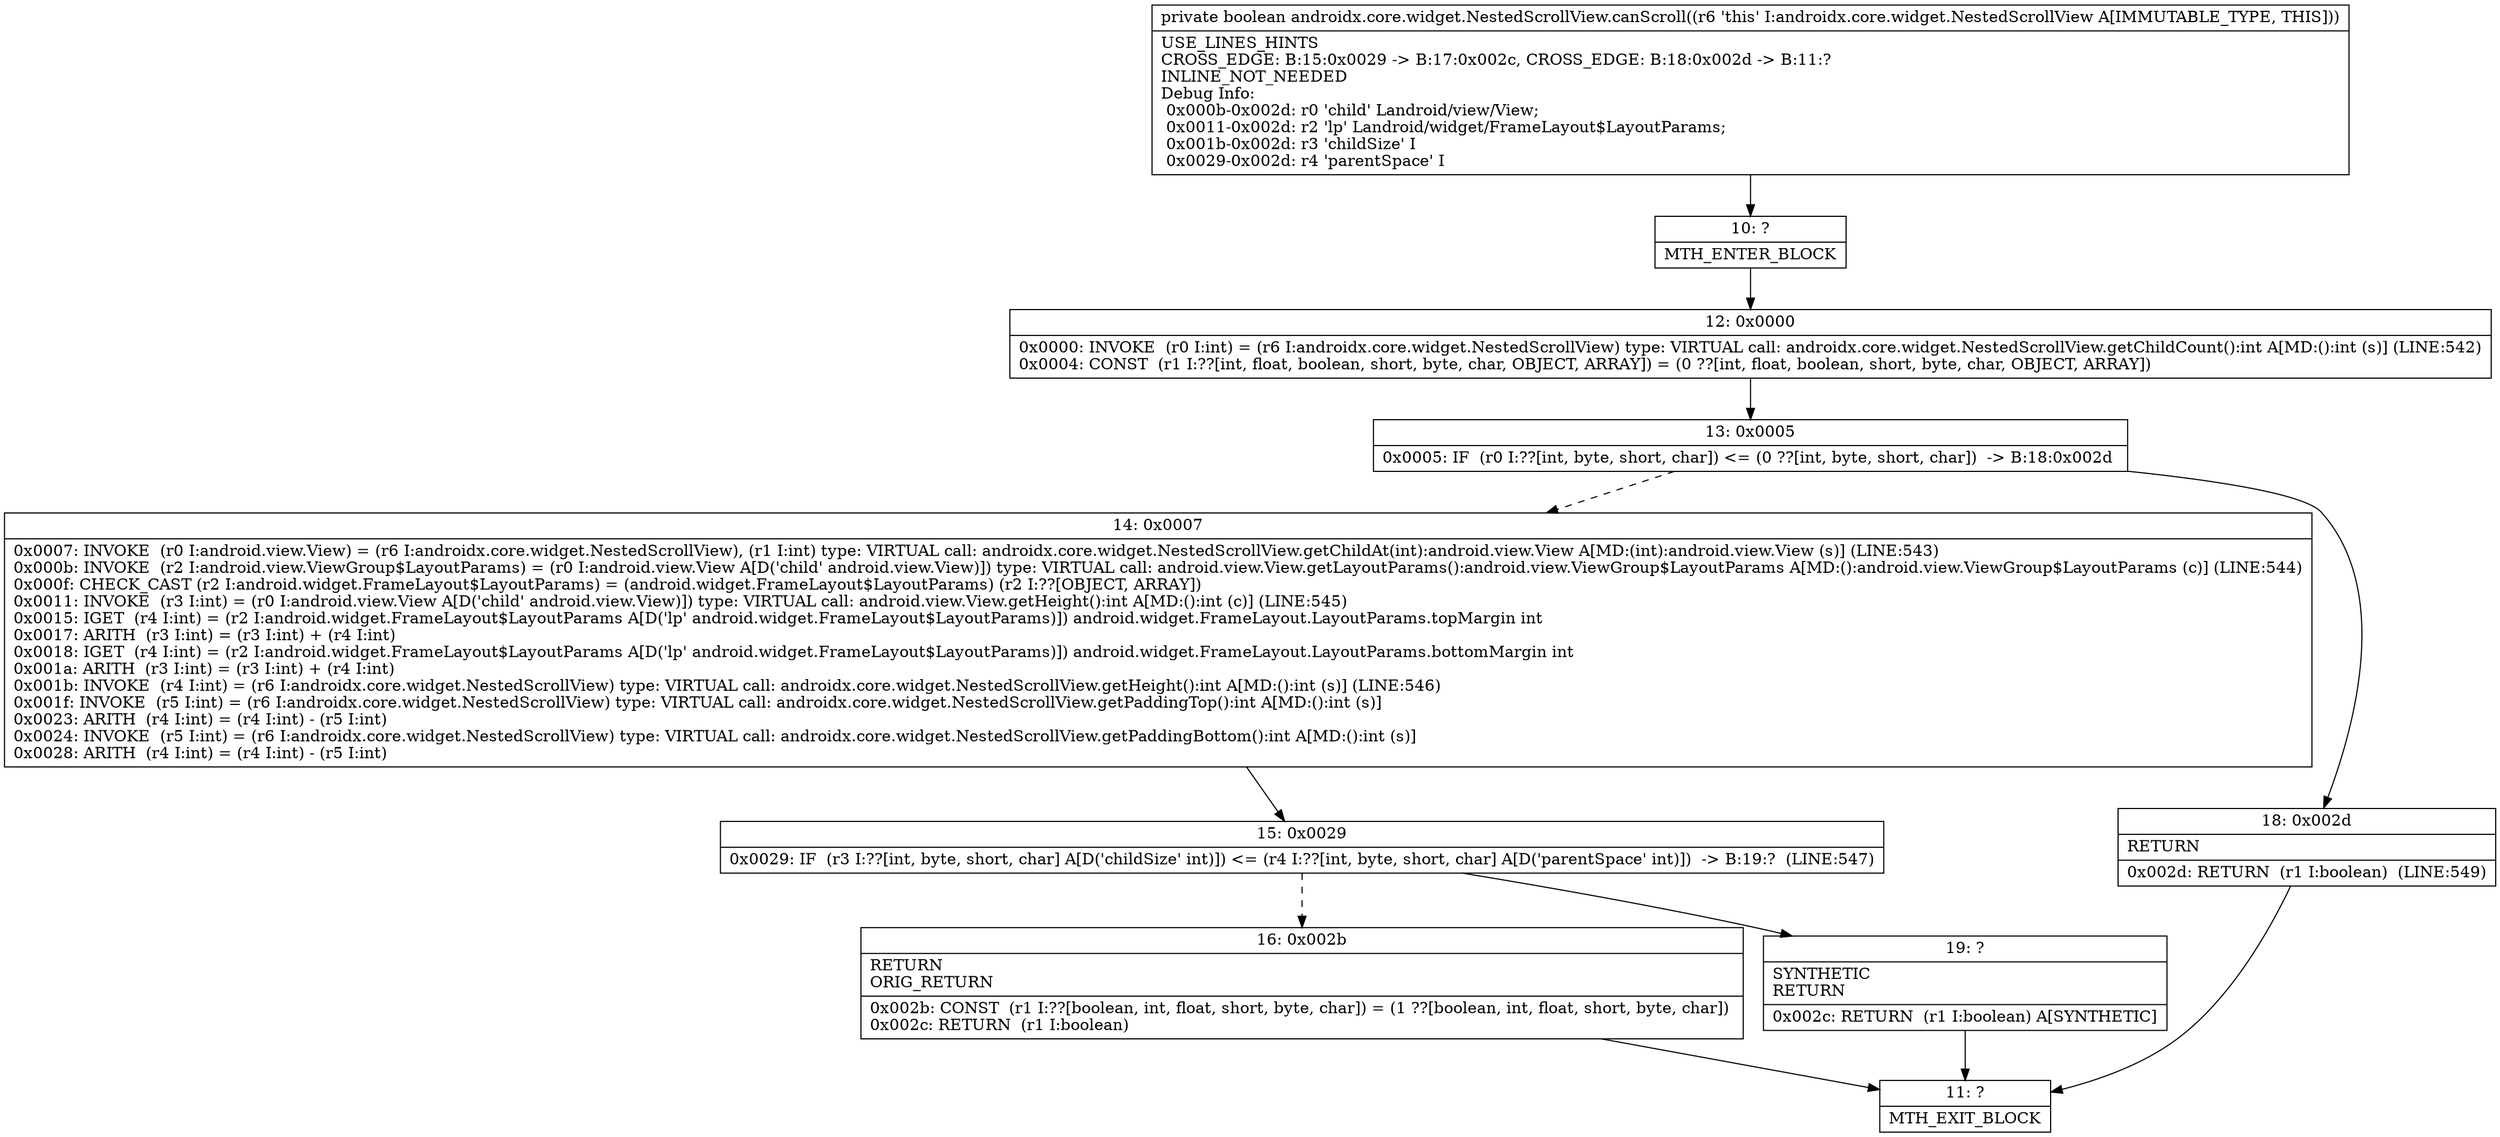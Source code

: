 digraph "CFG forandroidx.core.widget.NestedScrollView.canScroll()Z" {
Node_10 [shape=record,label="{10\:\ ?|MTH_ENTER_BLOCK\l}"];
Node_12 [shape=record,label="{12\:\ 0x0000|0x0000: INVOKE  (r0 I:int) = (r6 I:androidx.core.widget.NestedScrollView) type: VIRTUAL call: androidx.core.widget.NestedScrollView.getChildCount():int A[MD:():int (s)] (LINE:542)\l0x0004: CONST  (r1 I:??[int, float, boolean, short, byte, char, OBJECT, ARRAY]) = (0 ??[int, float, boolean, short, byte, char, OBJECT, ARRAY]) \l}"];
Node_13 [shape=record,label="{13\:\ 0x0005|0x0005: IF  (r0 I:??[int, byte, short, char]) \<= (0 ??[int, byte, short, char])  \-\> B:18:0x002d \l}"];
Node_14 [shape=record,label="{14\:\ 0x0007|0x0007: INVOKE  (r0 I:android.view.View) = (r6 I:androidx.core.widget.NestedScrollView), (r1 I:int) type: VIRTUAL call: androidx.core.widget.NestedScrollView.getChildAt(int):android.view.View A[MD:(int):android.view.View (s)] (LINE:543)\l0x000b: INVOKE  (r2 I:android.view.ViewGroup$LayoutParams) = (r0 I:android.view.View A[D('child' android.view.View)]) type: VIRTUAL call: android.view.View.getLayoutParams():android.view.ViewGroup$LayoutParams A[MD:():android.view.ViewGroup$LayoutParams (c)] (LINE:544)\l0x000f: CHECK_CAST (r2 I:android.widget.FrameLayout$LayoutParams) = (android.widget.FrameLayout$LayoutParams) (r2 I:??[OBJECT, ARRAY]) \l0x0011: INVOKE  (r3 I:int) = (r0 I:android.view.View A[D('child' android.view.View)]) type: VIRTUAL call: android.view.View.getHeight():int A[MD:():int (c)] (LINE:545)\l0x0015: IGET  (r4 I:int) = (r2 I:android.widget.FrameLayout$LayoutParams A[D('lp' android.widget.FrameLayout$LayoutParams)]) android.widget.FrameLayout.LayoutParams.topMargin int \l0x0017: ARITH  (r3 I:int) = (r3 I:int) + (r4 I:int) \l0x0018: IGET  (r4 I:int) = (r2 I:android.widget.FrameLayout$LayoutParams A[D('lp' android.widget.FrameLayout$LayoutParams)]) android.widget.FrameLayout.LayoutParams.bottomMargin int \l0x001a: ARITH  (r3 I:int) = (r3 I:int) + (r4 I:int) \l0x001b: INVOKE  (r4 I:int) = (r6 I:androidx.core.widget.NestedScrollView) type: VIRTUAL call: androidx.core.widget.NestedScrollView.getHeight():int A[MD:():int (s)] (LINE:546)\l0x001f: INVOKE  (r5 I:int) = (r6 I:androidx.core.widget.NestedScrollView) type: VIRTUAL call: androidx.core.widget.NestedScrollView.getPaddingTop():int A[MD:():int (s)]\l0x0023: ARITH  (r4 I:int) = (r4 I:int) \- (r5 I:int) \l0x0024: INVOKE  (r5 I:int) = (r6 I:androidx.core.widget.NestedScrollView) type: VIRTUAL call: androidx.core.widget.NestedScrollView.getPaddingBottom():int A[MD:():int (s)]\l0x0028: ARITH  (r4 I:int) = (r4 I:int) \- (r5 I:int) \l}"];
Node_15 [shape=record,label="{15\:\ 0x0029|0x0029: IF  (r3 I:??[int, byte, short, char] A[D('childSize' int)]) \<= (r4 I:??[int, byte, short, char] A[D('parentSpace' int)])  \-\> B:19:?  (LINE:547)\l}"];
Node_16 [shape=record,label="{16\:\ 0x002b|RETURN\lORIG_RETURN\l|0x002b: CONST  (r1 I:??[boolean, int, float, short, byte, char]) = (1 ??[boolean, int, float, short, byte, char]) \l0x002c: RETURN  (r1 I:boolean) \l}"];
Node_11 [shape=record,label="{11\:\ ?|MTH_EXIT_BLOCK\l}"];
Node_19 [shape=record,label="{19\:\ ?|SYNTHETIC\lRETURN\l|0x002c: RETURN  (r1 I:boolean) A[SYNTHETIC]\l}"];
Node_18 [shape=record,label="{18\:\ 0x002d|RETURN\l|0x002d: RETURN  (r1 I:boolean)  (LINE:549)\l}"];
MethodNode[shape=record,label="{private boolean androidx.core.widget.NestedScrollView.canScroll((r6 'this' I:androidx.core.widget.NestedScrollView A[IMMUTABLE_TYPE, THIS]))  | USE_LINES_HINTS\lCROSS_EDGE: B:15:0x0029 \-\> B:17:0x002c, CROSS_EDGE: B:18:0x002d \-\> B:11:?\lINLINE_NOT_NEEDED\lDebug Info:\l  0x000b\-0x002d: r0 'child' Landroid\/view\/View;\l  0x0011\-0x002d: r2 'lp' Landroid\/widget\/FrameLayout$LayoutParams;\l  0x001b\-0x002d: r3 'childSize' I\l  0x0029\-0x002d: r4 'parentSpace' I\l}"];
MethodNode -> Node_10;Node_10 -> Node_12;
Node_12 -> Node_13;
Node_13 -> Node_14[style=dashed];
Node_13 -> Node_18;
Node_14 -> Node_15;
Node_15 -> Node_16[style=dashed];
Node_15 -> Node_19;
Node_16 -> Node_11;
Node_19 -> Node_11;
Node_18 -> Node_11;
}

